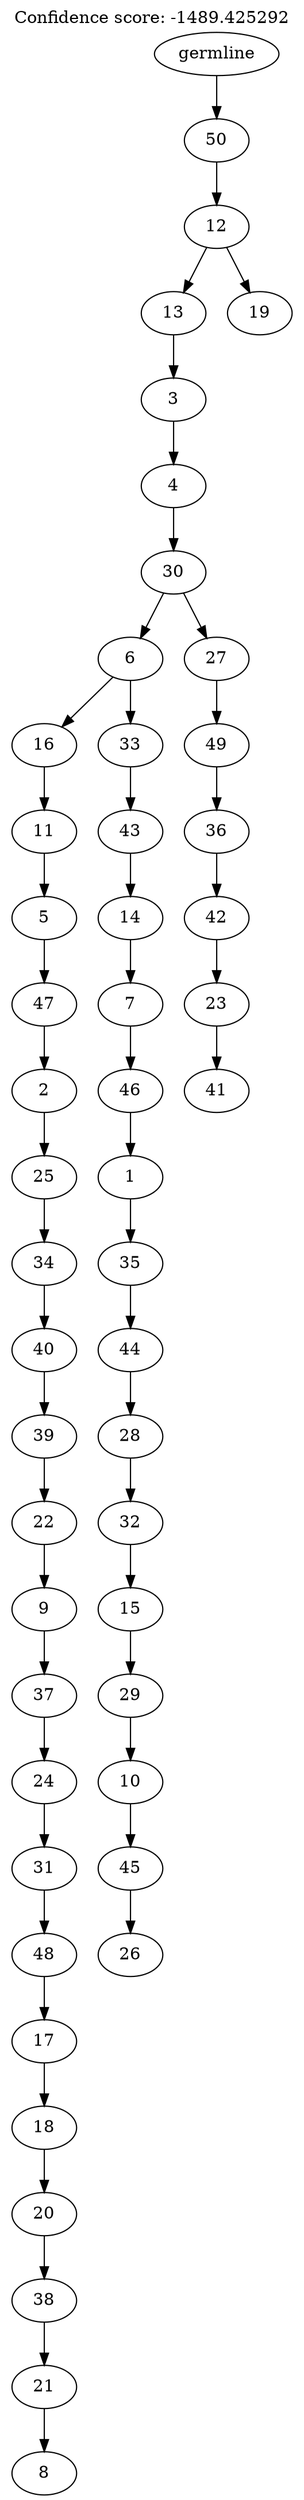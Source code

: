 digraph g {
	"49" -> "50";
	"50" [label="8"];
	"48" -> "49";
	"49" [label="21"];
	"47" -> "48";
	"48" [label="38"];
	"46" -> "47";
	"47" [label="20"];
	"45" -> "46";
	"46" [label="18"];
	"44" -> "45";
	"45" [label="17"];
	"43" -> "44";
	"44" [label="48"];
	"42" -> "43";
	"43" [label="31"];
	"41" -> "42";
	"42" [label="24"];
	"40" -> "41";
	"41" [label="37"];
	"39" -> "40";
	"40" [label="9"];
	"38" -> "39";
	"39" [label="22"];
	"37" -> "38";
	"38" [label="39"];
	"36" -> "37";
	"37" [label="40"];
	"35" -> "36";
	"36" [label="34"];
	"34" -> "35";
	"35" [label="25"];
	"33" -> "34";
	"34" [label="2"];
	"32" -> "33";
	"33" [label="47"];
	"31" -> "32";
	"32" [label="5"];
	"30" -> "31";
	"31" [label="11"];
	"28" -> "29";
	"29" [label="26"];
	"27" -> "28";
	"28" [label="45"];
	"26" -> "27";
	"27" [label="10"];
	"25" -> "26";
	"26" [label="29"];
	"24" -> "25";
	"25" [label="15"];
	"23" -> "24";
	"24" [label="32"];
	"22" -> "23";
	"23" [label="28"];
	"21" -> "22";
	"22" [label="44"];
	"20" -> "21";
	"21" [label="35"];
	"19" -> "20";
	"20" [label="1"];
	"18" -> "19";
	"19" [label="46"];
	"17" -> "18";
	"18" [label="7"];
	"16" -> "17";
	"17" [label="14"];
	"15" -> "16";
	"16" [label="43"];
	"14" -> "15";
	"15" [label="33"];
	"14" -> "30";
	"30" [label="16"];
	"12" -> "13";
	"13" [label="41"];
	"11" -> "12";
	"12" [label="23"];
	"10" -> "11";
	"11" [label="42"];
	"9" -> "10";
	"10" [label="36"];
	"8" -> "9";
	"9" [label="49"];
	"7" -> "8";
	"8" [label="27"];
	"7" -> "14";
	"14" [label="6"];
	"6" -> "7";
	"7" [label="30"];
	"5" -> "6";
	"6" [label="4"];
	"4" -> "5";
	"5" [label="3"];
	"2" -> "3";
	"3" [label="19"];
	"2" -> "4";
	"4" [label="13"];
	"1" -> "2";
	"2" [label="12"];
	"0" -> "1";
	"1" [label="50"];
	"0" [label="germline"];
	labelloc="t";
	label="Confidence score: -1489.425292";
}
